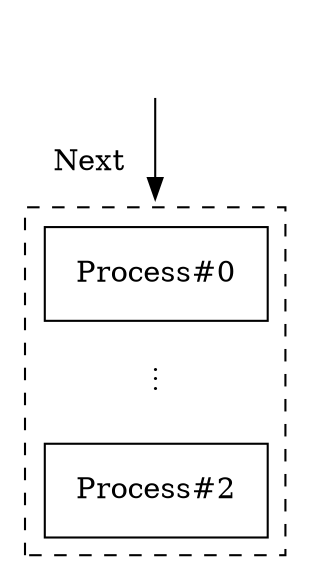 digraph G {
  node [shape=box];
  splines=false;
  rankdir=LR;
  "Process" [shape=none label=<<table cellpadding="14" cellspacing="8" style="dashed">
      <tr><td port="p0">Process#0</td></tr>
      <tr><td port="p1" border="0">&#x022EE;</td></tr>
      <tr><td port="p2">Process#2</td></tr>
      </table>>]
  "FairActionProcess" [shape=none label=<<table cellpadding="14" cellspacing="8" style="invisible"><tr>
      <td port="Next"></td>
      </tr></table>>]
  { rank=same; "Process"; "FairActionProcess"; }
  "FairActionProcess":Next -> "Process" [label="Next"];
}
